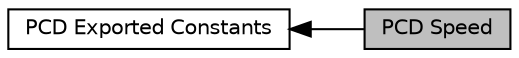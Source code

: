 digraph "PCD Speed"
{
  edge [fontname="Helvetica",fontsize="10",labelfontname="Helvetica",labelfontsize="10"];
  node [fontname="Helvetica",fontsize="10",shape=record];
  rankdir=LR;
  Node0 [label="PCD Speed",height=0.2,width=0.4,color="black", fillcolor="grey75", style="filled", fontcolor="black"];
  Node1 [label="PCD Exported Constants",height=0.2,width=0.4,color="black", fillcolor="white", style="filled",URL="$group___p_c_d___exported___constants.html"];
  Node1->Node0 [shape=plaintext, dir="back", style="solid"];
}
